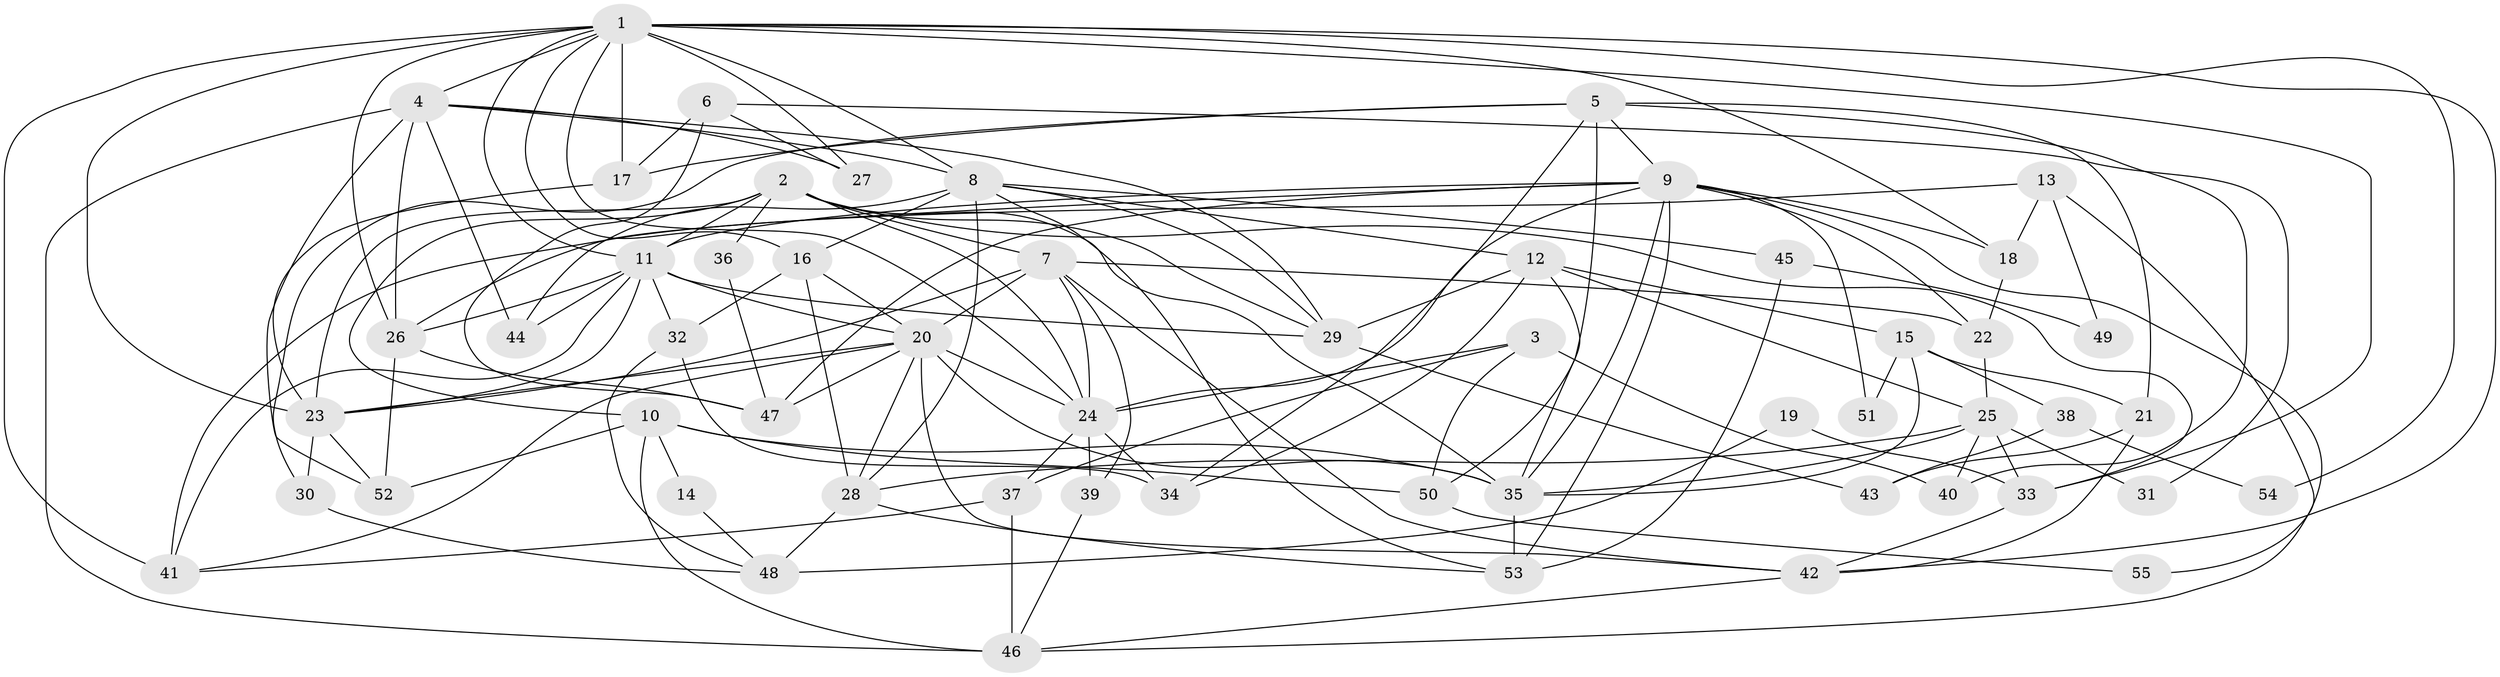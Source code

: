 // original degree distribution, {4: 0.28440366972477066, 6: 0.12844036697247707, 3: 0.29357798165137616, 5: 0.1926605504587156, 2: 0.09174311926605505, 7: 0.009174311926605505}
// Generated by graph-tools (version 1.1) at 2025/36/03/09/25 02:36:26]
// undirected, 55 vertices, 141 edges
graph export_dot {
graph [start="1"]
  node [color=gray90,style=filled];
  1;
  2;
  3;
  4;
  5;
  6;
  7;
  8;
  9;
  10;
  11;
  12;
  13;
  14;
  15;
  16;
  17;
  18;
  19;
  20;
  21;
  22;
  23;
  24;
  25;
  26;
  27;
  28;
  29;
  30;
  31;
  32;
  33;
  34;
  35;
  36;
  37;
  38;
  39;
  40;
  41;
  42;
  43;
  44;
  45;
  46;
  47;
  48;
  49;
  50;
  51;
  52;
  53;
  54;
  55;
  1 -- 4 [weight=1.0];
  1 -- 8 [weight=2.0];
  1 -- 11 [weight=1.0];
  1 -- 16 [weight=1.0];
  1 -- 17 [weight=1.0];
  1 -- 18 [weight=1.0];
  1 -- 23 [weight=1.0];
  1 -- 24 [weight=1.0];
  1 -- 26 [weight=1.0];
  1 -- 27 [weight=1.0];
  1 -- 33 [weight=1.0];
  1 -- 41 [weight=1.0];
  1 -- 42 [weight=1.0];
  1 -- 54 [weight=1.0];
  2 -- 7 [weight=1.0];
  2 -- 10 [weight=1.0];
  2 -- 11 [weight=1.0];
  2 -- 23 [weight=1.0];
  2 -- 24 [weight=1.0];
  2 -- 29 [weight=1.0];
  2 -- 33 [weight=1.0];
  2 -- 35 [weight=1.0];
  2 -- 36 [weight=1.0];
  3 -- 24 [weight=1.0];
  3 -- 37 [weight=1.0];
  3 -- 40 [weight=1.0];
  3 -- 50 [weight=1.0];
  4 -- 8 [weight=1.0];
  4 -- 26 [weight=1.0];
  4 -- 27 [weight=1.0];
  4 -- 29 [weight=1.0];
  4 -- 44 [weight=1.0];
  4 -- 46 [weight=1.0];
  4 -- 52 [weight=1.0];
  5 -- 9 [weight=1.0];
  5 -- 17 [weight=1.0];
  5 -- 21 [weight=2.0];
  5 -- 30 [weight=2.0];
  5 -- 34 [weight=1.0];
  5 -- 35 [weight=1.0];
  5 -- 40 [weight=1.0];
  6 -- 17 [weight=1.0];
  6 -- 27 [weight=1.0];
  6 -- 31 [weight=1.0];
  6 -- 47 [weight=1.0];
  7 -- 20 [weight=2.0];
  7 -- 22 [weight=1.0];
  7 -- 23 [weight=1.0];
  7 -- 24 [weight=1.0];
  7 -- 39 [weight=1.0];
  7 -- 42 [weight=1.0];
  8 -- 12 [weight=1.0];
  8 -- 16 [weight=1.0];
  8 -- 28 [weight=1.0];
  8 -- 29 [weight=1.0];
  8 -- 44 [weight=1.0];
  8 -- 45 [weight=1.0];
  8 -- 53 [weight=1.0];
  9 -- 11 [weight=3.0];
  9 -- 18 [weight=2.0];
  9 -- 22 [weight=1.0];
  9 -- 24 [weight=1.0];
  9 -- 26 [weight=1.0];
  9 -- 35 [weight=1.0];
  9 -- 46 [weight=1.0];
  9 -- 47 [weight=1.0];
  9 -- 51 [weight=1.0];
  9 -- 53 [weight=1.0];
  10 -- 14 [weight=2.0];
  10 -- 35 [weight=1.0];
  10 -- 46 [weight=2.0];
  10 -- 50 [weight=1.0];
  10 -- 52 [weight=1.0];
  11 -- 20 [weight=2.0];
  11 -- 23 [weight=1.0];
  11 -- 26 [weight=1.0];
  11 -- 29 [weight=1.0];
  11 -- 32 [weight=1.0];
  11 -- 41 [weight=2.0];
  11 -- 44 [weight=3.0];
  12 -- 15 [weight=1.0];
  12 -- 25 [weight=1.0];
  12 -- 29 [weight=1.0];
  12 -- 34 [weight=1.0];
  12 -- 50 [weight=1.0];
  13 -- 18 [weight=1.0];
  13 -- 41 [weight=1.0];
  13 -- 49 [weight=1.0];
  13 -- 55 [weight=1.0];
  14 -- 48 [weight=1.0];
  15 -- 21 [weight=1.0];
  15 -- 35 [weight=1.0];
  15 -- 38 [weight=1.0];
  15 -- 51 [weight=1.0];
  16 -- 20 [weight=2.0];
  16 -- 28 [weight=2.0];
  16 -- 32 [weight=1.0];
  17 -- 23 [weight=1.0];
  18 -- 22 [weight=1.0];
  19 -- 33 [weight=1.0];
  19 -- 48 [weight=1.0];
  20 -- 23 [weight=1.0];
  20 -- 24 [weight=1.0];
  20 -- 28 [weight=1.0];
  20 -- 35 [weight=1.0];
  20 -- 41 [weight=1.0];
  20 -- 42 [weight=1.0];
  20 -- 47 [weight=1.0];
  21 -- 42 [weight=1.0];
  21 -- 43 [weight=1.0];
  22 -- 25 [weight=1.0];
  23 -- 30 [weight=1.0];
  23 -- 52 [weight=1.0];
  24 -- 34 [weight=1.0];
  24 -- 37 [weight=1.0];
  24 -- 39 [weight=1.0];
  25 -- 28 [weight=1.0];
  25 -- 31 [weight=2.0];
  25 -- 33 [weight=1.0];
  25 -- 35 [weight=2.0];
  25 -- 40 [weight=1.0];
  26 -- 47 [weight=1.0];
  26 -- 52 [weight=1.0];
  28 -- 48 [weight=2.0];
  28 -- 53 [weight=1.0];
  29 -- 43 [weight=1.0];
  30 -- 48 [weight=1.0];
  32 -- 34 [weight=1.0];
  32 -- 48 [weight=1.0];
  33 -- 42 [weight=1.0];
  35 -- 53 [weight=1.0];
  36 -- 47 [weight=1.0];
  37 -- 41 [weight=1.0];
  37 -- 46 [weight=1.0];
  38 -- 43 [weight=1.0];
  38 -- 54 [weight=1.0];
  39 -- 46 [weight=1.0];
  42 -- 46 [weight=1.0];
  45 -- 49 [weight=1.0];
  45 -- 53 [weight=1.0];
  50 -- 55 [weight=1.0];
}
